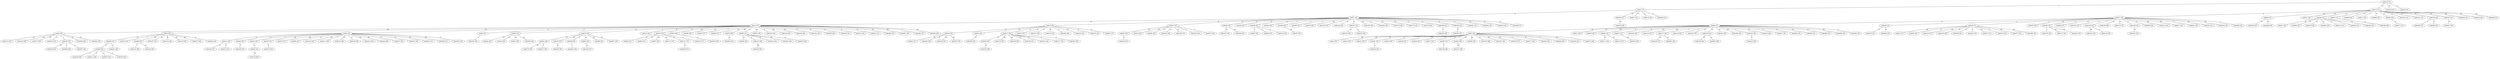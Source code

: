 graph X {
 143 [label="nodo143 (0)"];
 17 [label="nodo17 (7)"];
 16 [label="nodo16 (11)"];
 145 [label="nodo145 (14)"];
 274 [label="nodo274 (9)"];
 7 [label="nodo7 (18)"];
 40 [label="nodo40 (27)"];
 47 [label="nodo47 (18)"];
 133 [label="nodo133 (9)"];
 249 [label="nodo249 (15)"];
 11 [label="nodo11 (16)"];
 29 [label="nodo29 (21)"];
 41 [label="nodo41 (24)"];
 46 [label="nodo46 (15)"];
 57 [label="nodo57 (13)"];
 69 [label="nodo69 (24)"];
 71 [label="nodo71 (18)"];
 80 [label="nodo80 (23)"];
 94 [label="nodo94 (20)"];
 100 [label="nodo100 (14)"];
 101 [label="nodo101 (13)"];
 139 [label="nodo139 (20)"];
 187 [label="nodo187 (21)"];
 229 [label="nodo229 (31)"];
 236 [label="nodo236 (26)"];
 266 [label="nodo266 (31)"];
 186 [label="nodo186 (26)"];
 51 [label="nodo51 (20)"];
 66 [label="nodo66 (23)"];
 170 [label="nodo170 (28)"];
 205 [label="nodo205 (25)"];
 213 [label="nodo213 (21)"];
 226 [label="nodo226 (21)"];
 248 [label="nodo248 (23)"];
 219 [label="nodo219 (28)"];
 6 [label="nodo6 (27)"];
 20 [label="nodo20 (19)"];
 26 [label="nodo26 (17)"];
 33 [label="nodo33 (29)"];
 38 [label="nodo38 (18)"];
 56 [label="nodo56 (27)"];
 103 [label="nodo103 (19)"];
 105 [label="nodo105 (23)"];
 109 [label="nodo109 (28)"];
 115 [label="nodo115 (27)"];
 166 [label="nodo166 (18)"];
 208 [label="nodo208 (20)"];
 212 [label="nodo212 (36)"];
 217 [label="nodo217 (34)"];
 221 [label="nodo221 (23)"];
 232 [label="nodo232 (31)"];
 234 [label="nodo234 (34)"];
 285 [label="nodo285 (23)"];
 35 [label="nodo35 (37)"];
 60 [label="nodo60 (34)"];
 124 [label="nodo124 (37)"];
 192 [label="nodo192 (26)"];
 196 [label="nodo196 (22)"];
 225 [label="nodo225 (18)"];
 275 [label="nodo275 (31)"];
 276 [label="nodo276 (20)"];
 277 [label="nodo277 (35)"];
 296 [label="nodo296 (35)"];
 1 [label="nodo1 (37)"];
 15 [label="nodo15 (26)"];
 21 [label="nodo21 (27)"];
 28 [label="nodo28 (23)"];
 30 [label="nodo30 (24)"];
 36 [label="nodo36 (22)"];
 44 [label="nodo44 (25)"];
 49 [label="nodo49 (19)"];
 50 [label="nodo50 (19)"];
 70 [label="nodo70 (28)"];
 108 [label="nodo108 (19)"];
 128 [label="nodo128 (24)"];
 147 [label="nodo147 (22)"];
 155 [label="nodo155 (38)"];
 163 [label="nodo163 (20)"];
 173 [label="nodo173 (30)"];
 174 [label="nodo174 (33)"];
 176 [label="nodo176 (20)"];
 189 [label="nodo189 (22)"];
 195 [label="nodo195 (22)"];
 201 [label="nodo201 (21)"];
 240 [label="nodo240 (30)"];
 243 [label="nodo243 (24)"];
 288 [label="nodo288 (37)"];
 144 [label="nodo144 (27)"];
 289 [label="nodo289 (26)"];
 130 [label="nodo130 (19)"];
 157 [label="nodo157 (32)"];
 244 [label="nodo244 (33)"];
 182 [label="nodo182 (33)"];
 135 [label="nodo135 (21)"];
 284 [label="nodo284 (33)"];
 75 [label="nodo75 (35)"];
 172 [label="nodo172 (37)"];
 269 [label="nodo269 (27)"];
 299 [label="nodo299 (22)"];
 227 [label="nodo227 (36)"];
 97 [label="nodo97 (25)"];
 99 [label="nodo99 (23)"];
 134 [label="nodo134 (24)"];
 193 [label="nodo193 (26)"];
 239 [label="nodo239 (25)"];
 258 [label="nodo258 (29)"];
 283 [label="nodo283 (27)"];
 197 [label="nodo197 (38)"];
 220 [label="nodo220 (43)"];
 122 [label="nodo122 (43)"];
 136 [label="nodo136 (26)"];
 61 [label="nodo61 (39)"];
 72 [label="nodo72 (35)"];
 84 [label="nodo84 (34)"];
 102 [label="nodo102 (36)"];
 188 [label="nodo188 (37)"];
 203 [label="nodo203 (26)"];
 270 [label="nodo270 (32)"];
 19 [label="nodo19 (35)"];
 32 [label="nodo32 (45)"];
 37 [label="nodo37 (30)"];
 73 [label="nodo73 (32)"];
 151 [label="nodo151 (32)"];
 153 [label="nodo153 (30)"];
 200 [label="nodo200 (29)"];
 235 [label="nodo235 (43)"];
 238 [label="nodo238 (34)"];
 291 [label="nodo291 (37)"];
 2 [label="nodo2 (39)"];
 13 [label="nodo13 (44)"];
 55 [label="nodo55 (45)"];
 83 [label="nodo83 (32)"];
 87 [label="nodo87 (31)"];
 106 [label="nodo106 (40)"];
 112 [label="nodo112 (47)"];
 117 [label="nodo117 (34)"];
 132 [label="nodo132 (29)"];
 140 [label="nodo140 (35)"];
 150 [label="nodo150 (43)"];
 162 [label="nodo162 (45)"];
 169 [label="nodo169 (45)"];
 183 [label="nodo183 (28)"];
 223 [label="nodo223 (40)"];
 247 [label="nodo247 (30)"];
 256 [label="nodo256 (35)"];
 259 [label="nodo259 (41)"];
 280 [label="nodo280 (33)"];
 290 [label="nodo290 (45)"];
 292 [label="nodo292 (30)"];
 149 [label="nodo149 (31)"];
 210 [label="nodo210 (35)"];
 0 [label="nodo0 (48)"];
 4 [label="nodo4 (40)"];
 5 [label="nodo5 (33)"];
 8 [label="nodo8 (47)"];
 9 [label="nodo9 (34)"];
 10 [label="nodo10 (34)"];
 14 [label="nodo14 (36)"];
 18 [label="nodo18 (33)"];
 25 [label="nodo25 (46)"];
 58 [label="nodo58 (40)"];
 65 [label="nodo65 (37)"];
 68 [label="nodo68 (41)"];
 79 [label="nodo79 (49)"];
 85 [label="nodo85 (31)"];
 91 [label="nodo91 (50)"];
 104 [label="nodo104 (34)"];
 125 [label="nodo125 (40)"];
 160 [label="nodo160 (48)"];
 164 [label="nodo164 (35)"];
 185 [label="nodo185 (36)"];
 199 [label="nodo199 (34)"];
 214 [label="nodo214 (34)"];
 231 [label="nodo231 (41)"];
 268 [label="nodo268 (45)"];
 281 [label="nodo281 (50)"];
 282 [label="nodo282 (37)"];
 293 [label="nodo293 (48)"];
 96 [label="nodo96 (43)"];
 119 [label="nodo119 (50)"];
 129 [label="nodo129 (49)"];
 156 [label="nodo156 (41)"];
 161 [label="nodo161 (34)"];
 177 [label="nodo177 (32)"];
 255 [label="nodo255 (35)"];
 90 [label="nodo90 (42)"];
 127 [label="nodo127 (36)"];
 233 [label="nodo233 (42)"];
 242 [label="nodo242 (46)"];
 279 [label="nodo279 (44)"];
 154 [label="nodo154 (43)"];
 111 [label="nodo111 (44)"];
 114 [label="nodo114 (47)"];
 12 [label="nodo12 (36)"];
 24 [label="nodo24 (39)"];
 62 [label="nodo62 (40)"];
 76 [label="nodo76 (43)"];
 78 [label="nodo78 (53)"];
 82 [label="nodo82 (41)"];
 120 [label="nodo120 (49)"];
 121 [label="nodo121 (40)"];
 123 [label="nodo123 (48)"];
 126 [label="nodo126 (46)"];
 216 [label="nodo216 (45)"];
 224 [label="nodo224 (48)"];
 237 [label="nodo237 (50)"];
 253 [label="nodo253 (39)"];
 263 [label="nodo263 (47)"];
 265 [label="nodo265 (51)"];
 267 [label="nodo267 (38)"];
 45 [label="nodo45 (51)"];
 63 [label="nodo63 (41)"];
 67 [label="nodo67 (45)"];
 131 [label="nodo131 (47)"];
 141 [label="nodo141 (37)"];
 146 [label="nodo146 (37)"];
 22 [label="nodo22 (49)"];
 43 [label="nodo43 (45)"];
 52 [label="nodo52 (50)"];
 206 [label="nodo206 (44)"];
 42 [label="nodo42 (49)"];
 53 [label="nodo53 (50)"];
 59 [label="nodo59 (38)"];
 64 [label="nodo64 (46)"];
 88 [label="nodo88 (52)"];
 207 [label="nodo207 (49)"];
 218 [label="nodo218 (47)"];
 261 [label="nodo261 (46)"];
 81 [label="nodo81 (51)"];
 222 [label="nodo222 (40)"];
 230 [label="nodo230 (54)"];
 257 [label="nodo257 (55)"];
 148 [label="nodo148 (47)"];
 215 [label="nodo215 (41)"];
 278 [label="nodo278 (56)"];
 209 [label="nodo209 (54)"];
 294 [label="nodo294 (41)"];
 298 [label="nodo298 (47)"];
 264 [label="nodo264 (39)"];
 92 [label="nodo92 (41)"];
 3 [label="nodo3 (55)"];
 23 [label="nodo23 (55)"];
 27 [label="nodo27 (49)"];
 31 [label="nodo31 (52)"];
 34 [label="nodo34 (40)"];
 39 [label="nodo39 (54)"];
 54 [label="nodo54 (44)"];
 77 [label="nodo77 (45)"];
 89 [label="nodo89 (41)"];
 93 [label="nodo93 (48)"];
 95 [label="nodo95 (55)"];
 159 [label="nodo159 (48)"];
 167 [label="nodo167 (49)"];
 168 [label="nodo168 (57)"];
 171 [label="nodo171 (42)"];
 245 [label="nodo245 (45)"];
 246 [label="nodo246 (46)"];
 252 [label="nodo252 (52)"];
 273 [label="nodo273 (46)"];
 165 [label="nodo165 (40)"];
 180 [label="nodo180 (42)"];
 113 [label="nodo113 (52)"];
 138 [label="nodo138 (58)"];
 175 [label="nodo175 (59)"];
 181 [label="nodo181 (53)"];
 190 [label="nodo190 (47)"];
 260 [label="nodo260 (54)"];
 262 [label="nodo262 (50)"];
 48 [label="nodo48 (52)"];
 74 [label="nodo74 (43)"];
 86 [label="nodo86 (60)"];
 107 [label="nodo107 (51)"];
 110 [label="nodo110 (46)"];
 118 [label="nodo118 (58)"];
 137 [label="nodo137 (60)"];
 204 [label="nodo204 (46)"];
 158 [label="nodo158 (48)"];
 116 [label="nodo116 (60)"];
 295 [label="nodo295 (49)"];
 184 [label="nodo184 (57)"];
 178 [label="nodo178 (45)"];
 272 [label="nodo272 (58)"];
 198 [label="nodo198 (52)"];
 287 [label="nodo287 (48)"];
 98 [label="nodo98 (55)"];
 241 [label="nodo241 (64)"];
 202 [label="nodo202 (63)"];
 286 [label="nodo286 (54)"];
 297 [label="nodo297 (49)"];
 191 [label="nodo191 (68)"];
 179 [label="nodo179 (69)"];
 271 [label="nodo271 (56)"];
 142 [label="nodo142 (56)"];
 152 [label="nodo152 (65)"];
 250 [label="nodo250 (58)"];
 228 [label="nodo228 (53)"];
 194 [label="nodo194 (56)"];
 211 [label="nodo211 (60)"];
 251 [label="nodo251 (61)"];
 254 [label="nodo254 (59)"];
  143 -- 17  [label="7"];
  143 -- 16  [label="11"];
  143 -- 145  [label="14"];
  143 -- 274  [label="9"];
  17 -- 7  [label="11"];
  17 -- 40  [label="20"];
  17 -- 47  [label="11"];
  17 -- 133  [label="2"];
  17 -- 249  [label="8"];
  16 -- 11  [label="5"];
  16 -- 29  [label="10"];
  16 -- 41  [label="13"];
  16 -- 46  [label="4"];
  16 -- 57  [label="2"];
  16 -- 69  [label="13"];
  16 -- 71  [label="7"];
  16 -- 80  [label="12"];
  16 -- 94  [label="9"];
  16 -- 100  [label="3"];
  16 -- 101  [label="2"];
  16 -- 139  [label="9"];
  16 -- 187  [label="10"];
  16 -- 229  [label="20"];
  16 -- 236  [label="15"];
  16 -- 266  [label="20"];
  57 -- 186  [label="13"];
  46 -- 51  [label="6"];
  46 -- 66  [label="9"];
  46 -- 170  [label="14"];
  46 -- 205  [label="11"];
  46 -- 213  [label="7"];
  46 -- 226  [label="7"];
  46 -- 248  [label="9"];
  40 -- 219  [label="13"];
  11 -- 6  [label="11"];
  11 -- 20  [label="3"];
  11 -- 26  [label="1"];
  11 -- 33  [label="13"];
  11 -- 38  [label="2"];
  11 -- 56  [label="11"];
  11 -- 103  [label="3"];
  11 -- 105  [label="7"];
  11 -- 109  [label="12"];
  11 -- 115  [label="11"];
  11 -- 166  [label="2"];
  11 -- 208  [label="4"];
  11 -- 212  [label="20"];
  11 -- 217  [label="18"];
  11 -- 221  [label="7"];
  11 -- 232  [label="15"];
  11 -- 234  [label="18"];
  11 -- 285  [label="7"];
  26 -- 35  [label="20"];
  26 -- 60  [label="17"];
  26 -- 124  [label="20"];
  26 -- 192  [label="9"];
  26 -- 196  [label="5"];
  26 -- 225  [label="1"];
  26 -- 275  [label="14"];
  26 -- 276  [label="3"];
  26 -- 277  [label="18"];
  26 -- 296  [label="18"];
  7 -- 1  [label="19"];
  7 -- 15  [label="8"];
  7 -- 21  [label="9"];
  7 -- 28  [label="5"];
  7 -- 30  [label="6"];
  7 -- 36  [label="4"];
  7 -- 44  [label="7"];
  7 -- 49  [label="1"];
  7 -- 50  [label="1"];
  7 -- 70  [label="10"];
  7 -- 108  [label="1"];
  7 -- 128  [label="6"];
  7 -- 147  [label="4"];
  7 -- 155  [label="20"];
  7 -- 163  [label="2"];
  7 -- 173  [label="12"];
  7 -- 174  [label="15"];
  7 -- 176  [label="2"];
  7 -- 189  [label="4"];
  7 -- 195  [label="4"];
  7 -- 201  [label="3"];
  7 -- 240  [label="12"];
  7 -- 243  [label="6"];
  7 -- 288  [label="19"];
  29 -- 144  [label="9"];
  29 -- 289  [label="8"];
  38 -- 130  [label="1"];
  38 -- 157  [label="14"];
  38 -- 244  [label="15"];
  166 -- 182  [label="15"];
  20 -- 135  [label="2"];
  20 -- 284  [label="14"];
  49 -- 75  [label="16"];
  94 -- 172  [label="17"];
  139 -- 269  [label="7"];
  139 -- 299  [label="2"];
  187 -- 227  [label="15"];
  36 -- 97  [label="3"];
  36 -- 99  [label="1"];
  36 -- 134  [label="2"];
  147 -- 193  [label="4"];
  147 -- 239  [label="3"];
  189 -- 258  [label="7"];
  195 -- 283  [label="5"];
  28 -- 197  [label="15"];
  28 -- 220  [label="20"];
  105 -- 122  [label="20"];
  105 -- 136  [label="3"];
  21 -- 61  [label="14"];
  21 -- 72  [label="10"];
  21 -- 84  [label="9"];
  21 -- 102  [label="11"];
  21 -- 188  [label="12"];
  21 -- 203  [label="1"];
  21 -- 270  [label="7"];
  15 -- 19  [label="9"];
  15 -- 32  [label="19"];
  15 -- 37  [label="4"];
  15 -- 73  [label="6"];
  15 -- 151  [label="6"];
  15 -- 153  [label="4"];
  15 -- 200  [label="3"];
  15 -- 235  [label="17"];
  15 -- 238  [label="8"];
  15 -- 291  [label="11"];
  6 -- 2  [label="12"];
  6 -- 13  [label="17"];
  6 -- 55  [label="18"];
  6 -- 83  [label="5"];
  6 -- 87  [label="4"];
  6 -- 106  [label="13"];
  6 -- 112  [label="20"];
  6 -- 117  [label="7"];
  6 -- 132  [label="2"];
  6 -- 140  [label="8"];
  6 -- 150  [label="16"];
  6 -- 162  [label="18"];
  6 -- 169  [label="18"];
  6 -- 183  [label="1"];
  6 -- 223  [label="13"];
  6 -- 247  [label="3"];
  6 -- 256  [label="8"];
  6 -- 259  [label="14"];
  6 -- 280  [label="6"];
  6 -- 290  [label="18"];
  6 -- 292  [label="3"];
  61 -- 149  [label="3"];
  183 -- 210  [label="7"];
  1 -- 0  [label="18"];
  1 -- 4  [label="10"];
  1 -- 5  [label="3"];
  1 -- 8  [label="17"];
  1 -- 9  [label="4"];
  1 -- 10  [label="4"];
  1 -- 14  [label="6"];
  1 -- 18  [label="3"];
  1 -- 25  [label="16"];
  1 -- 58  [label="10"];
  1 -- 65  [label="7"];
  1 -- 68  [label="11"];
  1 -- 79  [label="19"];
  1 -- 85  [label="1"];
  1 -- 91  [label="20"];
  1 -- 104  [label="4"];
  1 -- 125  [label="10"];
  1 -- 160  [label="18"];
  1 -- 164  [label="5"];
  1 -- 185  [label="6"];
  1 -- 199  [label="4"];
  1 -- 214  [label="4"];
  1 -- 231  [label="11"];
  1 -- 268  [label="15"];
  1 -- 281  [label="20"];
  1 -- 282  [label="7"];
  1 -- 293  [label="18"];
  37 -- 96  [label="13"];
  37 -- 119  [label="20"];
  37 -- 129  [label="19"];
  37 -- 156  [label="11"];
  37 -- 161  [label="4"];
  37 -- 177  [label="2"];
  37 -- 255  [label="5"];
  85 -- 90  [label="11"];
  85 -- 127  [label="5"];
  85 -- 233  [label="11"];
  85 -- 242  [label="15"];
  85 -- 279  [label="13"];
  87 -- 154  [label="12"];
  83 -- 111  [label="12"];
  83 -- 114  [label="15"];
  5 -- 12  [label="3"];
  5 -- 24  [label="6"];
  5 -- 62  [label="7"];
  5 -- 76  [label="10"];
  5 -- 78  [label="20"];
  5 -- 82  [label="8"];
  5 -- 120  [label="16"];
  5 -- 121  [label="7"];
  5 -- 123  [label="15"];
  5 -- 126  [label="13"];
  5 -- 216  [label="12"];
  5 -- 224  [label="15"];
  5 -- 237  [label="17"];
  5 -- 253  [label="6"];
  5 -- 263  [label="14"];
  5 -- 265  [label="18"];
  5 -- 267  [label="5"];
  18 -- 45  [label="18"];
  18 -- 63  [label="8"];
  18 -- 67  [label="12"];
  18 -- 131  [label="14"];
  18 -- 141  [label="4"];
  18 -- 146  [label="4"];
  9 -- 22  [label="15"];
  9 -- 43  [label="11"];
  9 -- 52  [label="16"];
  9 -- 206  [label="10"];
  10 -- 42  [label="15"];
  10 -- 53  [label="16"];
  10 -- 59  [label="4"];
  10 -- 64  [label="12"];
  10 -- 88  [label="18"];
  10 -- 207  [label="15"];
  117 -- 218  [label="13"];
  117 -- 261  [label="12"];
  19 -- 81  [label="16"];
  19 -- 222  [label="5"];
  19 -- 230  [label="19"];
  19 -- 257  [label="20"];
  12 -- 148  [label="11"];
  12 -- 215  [label="5"];
  127 -- 278  [label="20"];
  32 -- 209  [label="17"];
  79 -- 294  [label="4"];
  141 -- 298  [label="10"];
  59 -- 264  [label="1"];
  62 -- 92  [label="3"];
  2 -- 3  [label="16"];
  2 -- 23  [label="16"];
  2 -- 27  [label="10"];
  2 -- 31  [label="13"];
  2 -- 34  [label="1"];
  2 -- 39  [label="15"];
  2 -- 54  [label="5"];
  2 -- 77  [label="6"];
  2 -- 89  [label="2"];
  2 -- 93  [label="9"];
  2 -- 95  [label="16"];
  2 -- 159  [label="9"];
  2 -- 167  [label="10"];
  2 -- 168  [label="18"];
  2 -- 171  [label="3"];
  2 -- 245  [label="6"];
  2 -- 246  [label="7"];
  2 -- 252  [label="13"];
  2 -- 273  [label="7"];
  8 -- 165  [label="1"];
  24 -- 180  [label="3"];
  0 -- 113  [label="12"];
  0 -- 138  [label="18"];
  0 -- 175  [label="19"];
  0 -- 181  [label="13"];
  0 -- 190  [label="7"];
  0 -- 260  [label="14"];
  0 -- 262  [label="10"];
  4 -- 48  [label="12"];
  4 -- 74  [label="3"];
  4 -- 86  [label="20"];
  4 -- 107  [label="11"];
  4 -- 110  [label="6"];
  4 -- 118  [label="18"];
  4 -- 137  [label="20"];
  4 -- 204  [label="6"];
  89 -- 158  [label="7"];
  92 -- 116  [label="19"];
  25 -- 295  [label="6"];
  64 -- 184  [label="14"];
  76 -- 178  [label="2"];
  96 -- 272  [label="15"];
  150 -- 198  [label="9"];
  150 -- 287  [label="5"];
  48 -- 98  [label="8"];
  48 -- 241  [label="17"];
  190 -- 202  [label="16"];
  190 -- 286  [label="7"];
  190 -- 297  [label="2"];
  93 -- 191  [label="20"];
  42 -- 179  [label="20"];
  42 -- 271  [label="7"];
  86 -- 142  [label="7"];
  86 -- 152  [label="16"];
  53 -- 250  [label="8"];
  31 -- 228  [label="1"];
  98 -- 194  [label="1"];
  98 -- 211  [label="5"];
  98 -- 251  [label="6"];
  98 -- 254  [label="4"];
}
